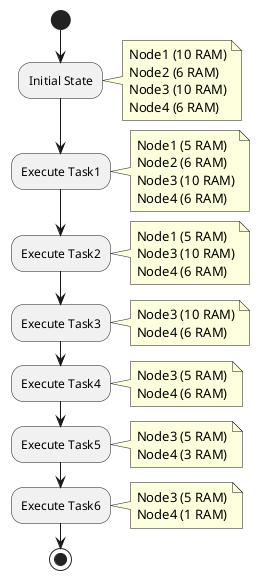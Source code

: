 @startuml
start

:Initial State;
note right
  Node1 (10 RAM)
  Node2 (6 RAM)
  Node3 (10 RAM)
  Node4 (6 RAM)
end note

:Execute Task1;
note right
  Node1 (5 RAM)
  Node2 (6 RAM)
  Node3 (10 RAM)
  Node4 (6 RAM)
end note

:Execute Task2;
note right
  Node1 (5 RAM)
  Node3 (10 RAM)
  Node4 (6 RAM)
end note

:Execute Task3;
note right
  Node3 (10 RAM)
  Node4 (6 RAM)
end note

:Execute Task4;
note right
  Node3 (5 RAM)
  Node4 (6 RAM)
end note

:Execute Task5;
note right
  Node3 (5 RAM)
  Node4 (3 RAM)
end note

:Execute Task6;
note right
  Node3 (5 RAM)
  Node4 (1 RAM)
end note

stop
@enduml